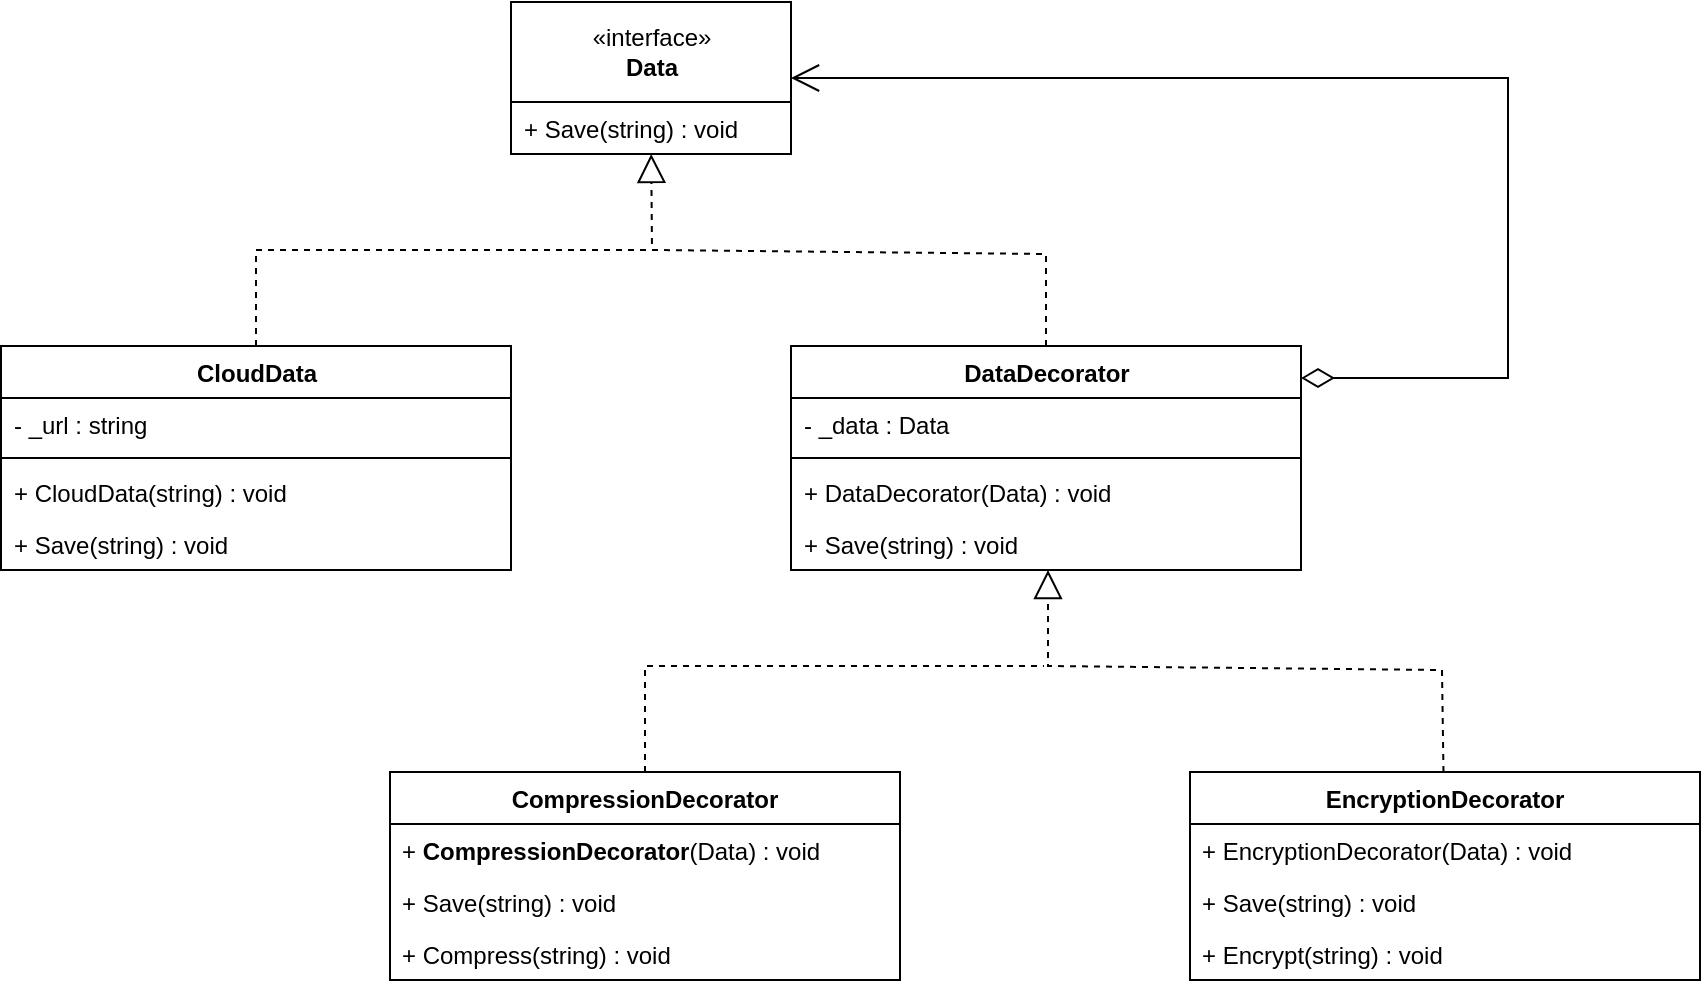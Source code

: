 <mxfile version="26.0.8">
  <diagram name="Page-1" id="jNB9vU6ok1IuSoW0t1ad">
    <mxGraphModel dx="1687" dy="1308" grid="0" gridSize="10" guides="1" tooltips="1" connect="1" arrows="1" fold="1" page="0" pageScale="1" pageWidth="850" pageHeight="1100" math="0" shadow="0">
      <root>
        <mxCell id="0" />
        <mxCell id="1" parent="0" />
        <mxCell id="111Vxgo2D3Ej1MXqHPAz-1" value="DataDecorator" style="swimlane;fontStyle=1;align=center;verticalAlign=top;childLayout=stackLayout;horizontal=1;startSize=26;horizontalStack=0;resizeParent=1;resizeParentMax=0;resizeLast=0;collapsible=1;marginBottom=0;whiteSpace=wrap;html=1;" vertex="1" parent="1">
          <mxGeometry x="561.5" y="21" width="255" height="112" as="geometry" />
        </mxCell>
        <mxCell id="111Vxgo2D3Ej1MXqHPAz-2" value="- _data : Data&amp;nbsp;" style="text;strokeColor=none;fillColor=none;align=left;verticalAlign=top;spacingLeft=4;spacingRight=4;overflow=hidden;rotatable=0;points=[[0,0.5],[1,0.5]];portConstraint=eastwest;whiteSpace=wrap;html=1;" vertex="1" parent="111Vxgo2D3Ej1MXqHPAz-1">
          <mxGeometry y="26" width="255" height="26" as="geometry" />
        </mxCell>
        <mxCell id="111Vxgo2D3Ej1MXqHPAz-4" value="" style="line;strokeWidth=1;fillColor=none;align=left;verticalAlign=middle;spacingTop=-1;spacingLeft=3;spacingRight=3;rotatable=0;labelPosition=right;points=[];portConstraint=eastwest;strokeColor=inherit;" vertex="1" parent="111Vxgo2D3Ej1MXqHPAz-1">
          <mxGeometry y="52" width="255" height="8" as="geometry" />
        </mxCell>
        <mxCell id="111Vxgo2D3Ej1MXqHPAz-5" value="+ DataDecorator(Data) :&amp;nbsp;void" style="text;strokeColor=none;fillColor=none;align=left;verticalAlign=top;spacingLeft=4;spacingRight=4;overflow=hidden;rotatable=0;points=[[0,0.5],[1,0.5]];portConstraint=eastwest;whiteSpace=wrap;html=1;" vertex="1" parent="111Vxgo2D3Ej1MXqHPAz-1">
          <mxGeometry y="60" width="255" height="26" as="geometry" />
        </mxCell>
        <mxCell id="111Vxgo2D3Ej1MXqHPAz-7" value="+ Save(string) :&amp;nbsp;void" style="text;strokeColor=none;fillColor=none;align=left;verticalAlign=top;spacingLeft=4;spacingRight=4;overflow=hidden;rotatable=0;points=[[0,0.5],[1,0.5]];portConstraint=eastwest;whiteSpace=wrap;html=1;" vertex="1" parent="111Vxgo2D3Ej1MXqHPAz-1">
          <mxGeometry y="86" width="255" height="26" as="geometry" />
        </mxCell>
        <mxCell id="111Vxgo2D3Ej1MXqHPAz-9" value="«interface»&lt;br&gt;&lt;b&gt;Data&lt;/b&gt;" style="swimlane;fontStyle=0;childLayout=stackLayout;horizontal=1;startSize=50;fillColor=none;horizontalStack=0;resizeParent=1;resizeParentMax=0;resizeLast=0;collapsible=1;marginBottom=0;whiteSpace=wrap;html=1;" vertex="1" parent="1">
          <mxGeometry x="421.5" y="-151" width="140" height="76" as="geometry" />
        </mxCell>
        <mxCell id="111Vxgo2D3Ej1MXqHPAz-10" value="+ Save(string) : void" style="text;strokeColor=none;fillColor=none;align=left;verticalAlign=top;spacingLeft=4;spacingRight=4;overflow=hidden;rotatable=0;points=[[0,0.5],[1,0.5]];portConstraint=eastwest;whiteSpace=wrap;html=1;" vertex="1" parent="111Vxgo2D3Ej1MXqHPAz-9">
          <mxGeometry y="50" width="140" height="26" as="geometry" />
        </mxCell>
        <mxCell id="111Vxgo2D3Ej1MXqHPAz-13" value="CloudData" style="swimlane;fontStyle=1;align=center;verticalAlign=top;childLayout=stackLayout;horizontal=1;startSize=26;horizontalStack=0;resizeParent=1;resizeParentMax=0;resizeLast=0;collapsible=1;marginBottom=0;whiteSpace=wrap;html=1;" vertex="1" parent="1">
          <mxGeometry x="166.5" y="21" width="255" height="112" as="geometry" />
        </mxCell>
        <mxCell id="111Vxgo2D3Ej1MXqHPAz-14" value="- _url : string" style="text;strokeColor=none;fillColor=none;align=left;verticalAlign=top;spacingLeft=4;spacingRight=4;overflow=hidden;rotatable=0;points=[[0,0.5],[1,0.5]];portConstraint=eastwest;whiteSpace=wrap;html=1;" vertex="1" parent="111Vxgo2D3Ej1MXqHPAz-13">
          <mxGeometry y="26" width="255" height="26" as="geometry" />
        </mxCell>
        <mxCell id="111Vxgo2D3Ej1MXqHPAz-15" value="" style="line;strokeWidth=1;fillColor=none;align=left;verticalAlign=middle;spacingTop=-1;spacingLeft=3;spacingRight=3;rotatable=0;labelPosition=right;points=[];portConstraint=eastwest;strokeColor=inherit;" vertex="1" parent="111Vxgo2D3Ej1MXqHPAz-13">
          <mxGeometry y="52" width="255" height="8" as="geometry" />
        </mxCell>
        <mxCell id="111Vxgo2D3Ej1MXqHPAz-16" value="+ CloudData(string) :&amp;nbsp;void" style="text;strokeColor=none;fillColor=none;align=left;verticalAlign=top;spacingLeft=4;spacingRight=4;overflow=hidden;rotatable=0;points=[[0,0.5],[1,0.5]];portConstraint=eastwest;whiteSpace=wrap;html=1;" vertex="1" parent="111Vxgo2D3Ej1MXqHPAz-13">
          <mxGeometry y="60" width="255" height="26" as="geometry" />
        </mxCell>
        <mxCell id="111Vxgo2D3Ej1MXqHPAz-17" value="+ Save(string) :&amp;nbsp;void" style="text;strokeColor=none;fillColor=none;align=left;verticalAlign=top;spacingLeft=4;spacingRight=4;overflow=hidden;rotatable=0;points=[[0,0.5],[1,0.5]];portConstraint=eastwest;whiteSpace=wrap;html=1;" vertex="1" parent="111Vxgo2D3Ej1MXqHPAz-13">
          <mxGeometry y="86" width="255" height="26" as="geometry" />
        </mxCell>
        <mxCell id="111Vxgo2D3Ej1MXqHPAz-18" value="CompressionDecorator" style="swimlane;fontStyle=1;align=center;verticalAlign=top;childLayout=stackLayout;horizontal=1;startSize=26;horizontalStack=0;resizeParent=1;resizeParentMax=0;resizeLast=0;collapsible=1;marginBottom=0;whiteSpace=wrap;html=1;" vertex="1" parent="1">
          <mxGeometry x="361" y="234" width="255" height="104" as="geometry" />
        </mxCell>
        <mxCell id="111Vxgo2D3Ej1MXqHPAz-21" value="+&amp;nbsp;&lt;span style=&quot;font-weight: 700; text-align: center;&quot;&gt;CompressionDecorator&lt;/span&gt;(Data) :&amp;nbsp;void" style="text;strokeColor=none;fillColor=none;align=left;verticalAlign=top;spacingLeft=4;spacingRight=4;overflow=hidden;rotatable=0;points=[[0,0.5],[1,0.5]];portConstraint=eastwest;whiteSpace=wrap;html=1;" vertex="1" parent="111Vxgo2D3Ej1MXqHPAz-18">
          <mxGeometry y="26" width="255" height="26" as="geometry" />
        </mxCell>
        <mxCell id="111Vxgo2D3Ej1MXqHPAz-22" value="+ Save(string) :&amp;nbsp;void" style="text;strokeColor=none;fillColor=none;align=left;verticalAlign=top;spacingLeft=4;spacingRight=4;overflow=hidden;rotatable=0;points=[[0,0.5],[1,0.5]];portConstraint=eastwest;whiteSpace=wrap;html=1;" vertex="1" parent="111Vxgo2D3Ej1MXqHPAz-18">
          <mxGeometry y="52" width="255" height="26" as="geometry" />
        </mxCell>
        <mxCell id="111Vxgo2D3Ej1MXqHPAz-29" value="+ Compress(string) :&amp;nbsp;void" style="text;strokeColor=none;fillColor=none;align=left;verticalAlign=top;spacingLeft=4;spacingRight=4;overflow=hidden;rotatable=0;points=[[0,0.5],[1,0.5]];portConstraint=eastwest;whiteSpace=wrap;html=1;" vertex="1" parent="111Vxgo2D3Ej1MXqHPAz-18">
          <mxGeometry y="78" width="255" height="26" as="geometry" />
        </mxCell>
        <mxCell id="111Vxgo2D3Ej1MXqHPAz-23" value="EncryptionDecorator" style="swimlane;fontStyle=1;align=center;verticalAlign=top;childLayout=stackLayout;horizontal=1;startSize=26;horizontalStack=0;resizeParent=1;resizeParentMax=0;resizeLast=0;collapsible=1;marginBottom=0;whiteSpace=wrap;html=1;" vertex="1" parent="1">
          <mxGeometry x="761" y="234" width="255" height="104" as="geometry" />
        </mxCell>
        <mxCell id="111Vxgo2D3Ej1MXqHPAz-26" value="+ EncryptionDecorator(Data) :&amp;nbsp;void" style="text;strokeColor=none;fillColor=none;align=left;verticalAlign=top;spacingLeft=4;spacingRight=4;overflow=hidden;rotatable=0;points=[[0,0.5],[1,0.5]];portConstraint=eastwest;whiteSpace=wrap;html=1;" vertex="1" parent="111Vxgo2D3Ej1MXqHPAz-23">
          <mxGeometry y="26" width="255" height="26" as="geometry" />
        </mxCell>
        <mxCell id="111Vxgo2D3Ej1MXqHPAz-27" value="+ Save(string) :&amp;nbsp;void" style="text;strokeColor=none;fillColor=none;align=left;verticalAlign=top;spacingLeft=4;spacingRight=4;overflow=hidden;rotatable=0;points=[[0,0.5],[1,0.5]];portConstraint=eastwest;whiteSpace=wrap;html=1;" vertex="1" parent="111Vxgo2D3Ej1MXqHPAz-23">
          <mxGeometry y="52" width="255" height="26" as="geometry" />
        </mxCell>
        <mxCell id="111Vxgo2D3Ej1MXqHPAz-28" value="+ Encrypt(string) :&amp;nbsp;void" style="text;strokeColor=none;fillColor=none;align=left;verticalAlign=top;spacingLeft=4;spacingRight=4;overflow=hidden;rotatable=0;points=[[0,0.5],[1,0.5]];portConstraint=eastwest;whiteSpace=wrap;html=1;" vertex="1" parent="111Vxgo2D3Ej1MXqHPAz-23">
          <mxGeometry y="78" width="255" height="26" as="geometry" />
        </mxCell>
        <mxCell id="111Vxgo2D3Ej1MXqHPAz-30" value="" style="endArrow=block;dashed=1;endFill=0;endSize=12;html=1;rounded=0;exitX=0.5;exitY=0;exitDx=0;exitDy=0;" edge="1" parent="1" source="111Vxgo2D3Ej1MXqHPAz-1" target="111Vxgo2D3Ej1MXqHPAz-10">
          <mxGeometry width="160" relative="1" as="geometry">
            <mxPoint x="617" y="372" as="sourcePoint" />
            <mxPoint x="617" y="304" as="targetPoint" />
            <Array as="points">
              <mxPoint x="689" y="-25" />
              <mxPoint x="492" y="-27" />
            </Array>
          </mxGeometry>
        </mxCell>
        <mxCell id="111Vxgo2D3Ej1MXqHPAz-32" style="edgeStyle=orthogonalEdgeStyle;rounded=0;orthogonalLoop=1;jettySize=auto;html=1;dashed=1;strokeColor=default;curved=0;endArrow=none;endFill=0;exitX=0.5;exitY=0;exitDx=0;exitDy=0;" edge="1" parent="1" source="111Vxgo2D3Ej1MXqHPAz-13">
          <mxGeometry relative="1" as="geometry">
            <mxPoint x="493" y="-27" as="targetPoint" />
            <Array as="points">
              <mxPoint x="294" y="-27" />
            </Array>
            <mxPoint x="276" y="308" as="sourcePoint" />
          </mxGeometry>
        </mxCell>
        <mxCell id="111Vxgo2D3Ej1MXqHPAz-33" value="" style="endArrow=block;dashed=1;endFill=0;endSize=12;html=1;rounded=0;" edge="1" parent="1" source="111Vxgo2D3Ej1MXqHPAz-23">
          <mxGeometry width="160" relative="1" as="geometry">
            <mxPoint x="887" y="229" as="sourcePoint" />
            <mxPoint x="690" y="133" as="targetPoint" />
            <Array as="points">
              <mxPoint x="887" y="183" />
              <mxPoint x="690" y="181" />
            </Array>
          </mxGeometry>
        </mxCell>
        <mxCell id="111Vxgo2D3Ej1MXqHPAz-34" style="edgeStyle=orthogonalEdgeStyle;rounded=0;orthogonalLoop=1;jettySize=auto;html=1;dashed=1;strokeColor=default;curved=0;endArrow=none;endFill=0;" edge="1" parent="1" source="111Vxgo2D3Ej1MXqHPAz-18">
          <mxGeometry relative="1" as="geometry">
            <mxPoint x="688" y="181" as="targetPoint" />
            <Array as="points">
              <mxPoint x="489" y="181" />
            </Array>
            <mxPoint x="489" y="229" as="sourcePoint" />
          </mxGeometry>
        </mxCell>
        <mxCell id="111Vxgo2D3Ej1MXqHPAz-35" value="" style="endArrow=open;html=1;endSize=12;startArrow=diamondThin;startSize=14;startFill=0;edgeStyle=orthogonalEdgeStyle;align=left;verticalAlign=bottom;rounded=0;exitX=1;exitY=0.5;exitDx=0;exitDy=0;entryX=1;entryY=0.5;entryDx=0;entryDy=0;" edge="1" parent="1" target="111Vxgo2D3Ej1MXqHPAz-9">
          <mxGeometry x="-0.923" y="20" relative="1" as="geometry">
            <mxPoint x="816.5" y="37" as="sourcePoint" />
            <mxPoint x="1119.5" y="-33" as="targetPoint" />
            <mxPoint as="offset" />
            <Array as="points">
              <mxPoint x="920" y="37" />
              <mxPoint x="920" y="-113" />
            </Array>
          </mxGeometry>
        </mxCell>
      </root>
    </mxGraphModel>
  </diagram>
</mxfile>
